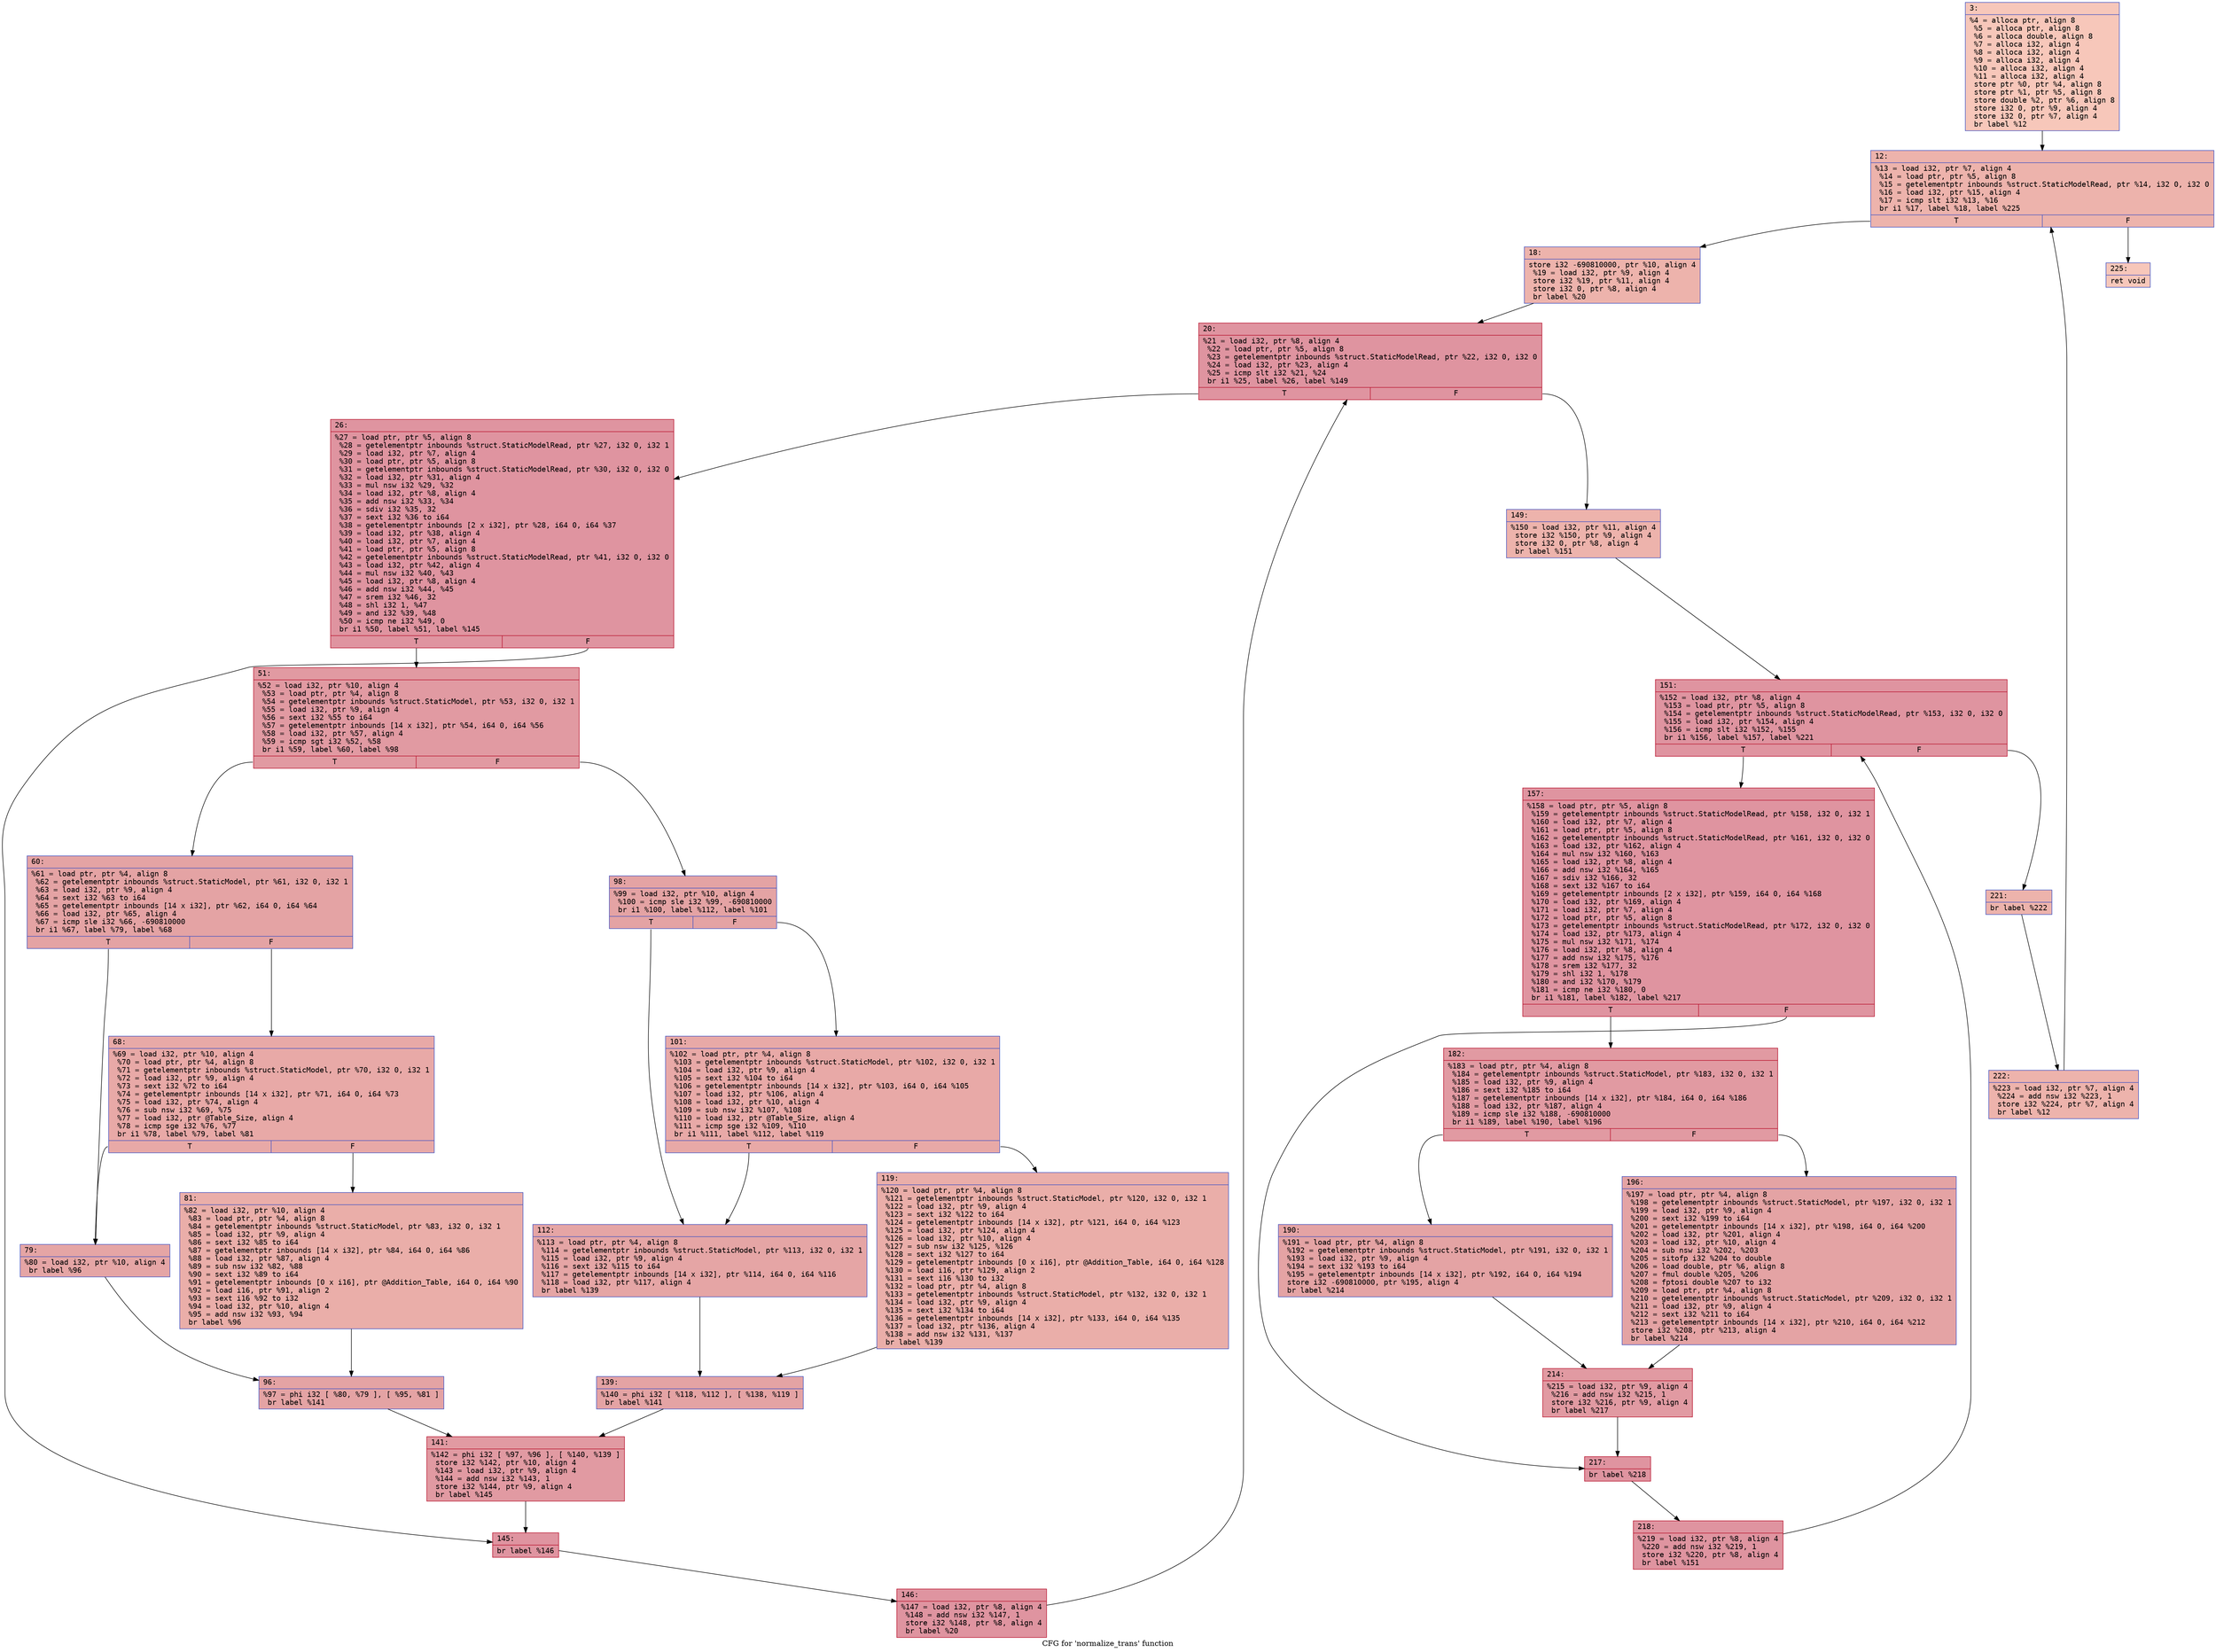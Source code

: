 digraph "CFG for 'normalize_trans' function" {
	label="CFG for 'normalize_trans' function";

	Node0x600000fe9f40 [shape=record,color="#3d50c3ff", style=filled, fillcolor="#ec7f6370" fontname="Courier",label="{3:\l|  %4 = alloca ptr, align 8\l  %5 = alloca ptr, align 8\l  %6 = alloca double, align 8\l  %7 = alloca i32, align 4\l  %8 = alloca i32, align 4\l  %9 = alloca i32, align 4\l  %10 = alloca i32, align 4\l  %11 = alloca i32, align 4\l  store ptr %0, ptr %4, align 8\l  store ptr %1, ptr %5, align 8\l  store double %2, ptr %6, align 8\l  store i32 0, ptr %9, align 4\l  store i32 0, ptr %7, align 4\l  br label %12\l}"];
	Node0x600000fe9f40 -> Node0x600000fe9fe0[tooltip="3 -> 12\nProbability 100.00%" ];
	Node0x600000fe9fe0 [shape=record,color="#3d50c3ff", style=filled, fillcolor="#d6524470" fontname="Courier",label="{12:\l|  %13 = load i32, ptr %7, align 4\l  %14 = load ptr, ptr %5, align 8\l  %15 = getelementptr inbounds %struct.StaticModelRead, ptr %14, i32 0, i32 0\l  %16 = load i32, ptr %15, align 4\l  %17 = icmp slt i32 %13, %16\l  br i1 %17, label %18, label %225\l|{<s0>T|<s1>F}}"];
	Node0x600000fe9fe0:s0 -> Node0x600000fea030[tooltip="12 -> 18\nProbability 96.88%" ];
	Node0x600000fe9fe0:s1 -> Node0x600000fea8f0[tooltip="12 -> 225\nProbability 3.12%" ];
	Node0x600000fea030 [shape=record,color="#3d50c3ff", style=filled, fillcolor="#d6524470" fontname="Courier",label="{18:\l|  store i32 -690810000, ptr %10, align 4\l  %19 = load i32, ptr %9, align 4\l  store i32 %19, ptr %11, align 4\l  store i32 0, ptr %8, align 4\l  br label %20\l}"];
	Node0x600000fea030 -> Node0x600000fea080[tooltip="18 -> 20\nProbability 100.00%" ];
	Node0x600000fea080 [shape=record,color="#b70d28ff", style=filled, fillcolor="#b70d2870" fontname="Courier",label="{20:\l|  %21 = load i32, ptr %8, align 4\l  %22 = load ptr, ptr %5, align 8\l  %23 = getelementptr inbounds %struct.StaticModelRead, ptr %22, i32 0, i32 0\l  %24 = load i32, ptr %23, align 4\l  %25 = icmp slt i32 %21, %24\l  br i1 %25, label %26, label %149\l|{<s0>T|<s1>F}}"];
	Node0x600000fea080:s0 -> Node0x600000fea0d0[tooltip="20 -> 26\nProbability 96.88%" ];
	Node0x600000fea080:s1 -> Node0x600000fea580[tooltip="20 -> 149\nProbability 3.12%" ];
	Node0x600000fea0d0 [shape=record,color="#b70d28ff", style=filled, fillcolor="#b70d2870" fontname="Courier",label="{26:\l|  %27 = load ptr, ptr %5, align 8\l  %28 = getelementptr inbounds %struct.StaticModelRead, ptr %27, i32 0, i32 1\l  %29 = load i32, ptr %7, align 4\l  %30 = load ptr, ptr %5, align 8\l  %31 = getelementptr inbounds %struct.StaticModelRead, ptr %30, i32 0, i32 0\l  %32 = load i32, ptr %31, align 4\l  %33 = mul nsw i32 %29, %32\l  %34 = load i32, ptr %8, align 4\l  %35 = add nsw i32 %33, %34\l  %36 = sdiv i32 %35, 32\l  %37 = sext i32 %36 to i64\l  %38 = getelementptr inbounds [2 x i32], ptr %28, i64 0, i64 %37\l  %39 = load i32, ptr %38, align 4\l  %40 = load i32, ptr %7, align 4\l  %41 = load ptr, ptr %5, align 8\l  %42 = getelementptr inbounds %struct.StaticModelRead, ptr %41, i32 0, i32 0\l  %43 = load i32, ptr %42, align 4\l  %44 = mul nsw i32 %40, %43\l  %45 = load i32, ptr %8, align 4\l  %46 = add nsw i32 %44, %45\l  %47 = srem i32 %46, 32\l  %48 = shl i32 1, %47\l  %49 = and i32 %39, %48\l  %50 = icmp ne i32 %49, 0\l  br i1 %50, label %51, label %145\l|{<s0>T|<s1>F}}"];
	Node0x600000fea0d0:s0 -> Node0x600000fea120[tooltip="26 -> 51\nProbability 62.50%" ];
	Node0x600000fea0d0:s1 -> Node0x600000fea4e0[tooltip="26 -> 145\nProbability 37.50%" ];
	Node0x600000fea120 [shape=record,color="#b70d28ff", style=filled, fillcolor="#bb1b2c70" fontname="Courier",label="{51:\l|  %52 = load i32, ptr %10, align 4\l  %53 = load ptr, ptr %4, align 8\l  %54 = getelementptr inbounds %struct.StaticModel, ptr %53, i32 0, i32 1\l  %55 = load i32, ptr %9, align 4\l  %56 = sext i32 %55 to i64\l  %57 = getelementptr inbounds [14 x i32], ptr %54, i64 0, i64 %56\l  %58 = load i32, ptr %57, align 4\l  %59 = icmp sgt i32 %52, %58\l  br i1 %59, label %60, label %98\l|{<s0>T|<s1>F}}"];
	Node0x600000fea120:s0 -> Node0x600000fea170[tooltip="51 -> 60\nProbability 50.00%" ];
	Node0x600000fea120:s1 -> Node0x600000fea300[tooltip="51 -> 98\nProbability 50.00%" ];
	Node0x600000fea170 [shape=record,color="#3d50c3ff", style=filled, fillcolor="#c32e3170" fontname="Courier",label="{60:\l|  %61 = load ptr, ptr %4, align 8\l  %62 = getelementptr inbounds %struct.StaticModel, ptr %61, i32 0, i32 1\l  %63 = load i32, ptr %9, align 4\l  %64 = sext i32 %63 to i64\l  %65 = getelementptr inbounds [14 x i32], ptr %62, i64 0, i64 %64\l  %66 = load i32, ptr %65, align 4\l  %67 = icmp sle i32 %66, -690810000\l  br i1 %67, label %79, label %68\l|{<s0>T|<s1>F}}"];
	Node0x600000fea170:s0 -> Node0x600000fea210[tooltip="60 -> 79\nProbability 50.00%" ];
	Node0x600000fea170:s1 -> Node0x600000fea1c0[tooltip="60 -> 68\nProbability 50.00%" ];
	Node0x600000fea1c0 [shape=record,color="#3d50c3ff", style=filled, fillcolor="#ca3b3770" fontname="Courier",label="{68:\l|  %69 = load i32, ptr %10, align 4\l  %70 = load ptr, ptr %4, align 8\l  %71 = getelementptr inbounds %struct.StaticModel, ptr %70, i32 0, i32 1\l  %72 = load i32, ptr %9, align 4\l  %73 = sext i32 %72 to i64\l  %74 = getelementptr inbounds [14 x i32], ptr %71, i64 0, i64 %73\l  %75 = load i32, ptr %74, align 4\l  %76 = sub nsw i32 %69, %75\l  %77 = load i32, ptr @Table_Size, align 4\l  %78 = icmp sge i32 %76, %77\l  br i1 %78, label %79, label %81\l|{<s0>T|<s1>F}}"];
	Node0x600000fea1c0:s0 -> Node0x600000fea210[tooltip="68 -> 79\nProbability 50.00%" ];
	Node0x600000fea1c0:s1 -> Node0x600000fea260[tooltip="68 -> 81\nProbability 50.00%" ];
	Node0x600000fea210 [shape=record,color="#3d50c3ff", style=filled, fillcolor="#c5333470" fontname="Courier",label="{79:\l|  %80 = load i32, ptr %10, align 4\l  br label %96\l}"];
	Node0x600000fea210 -> Node0x600000fea2b0[tooltip="79 -> 96\nProbability 100.00%" ];
	Node0x600000fea260 [shape=record,color="#3d50c3ff", style=filled, fillcolor="#d0473d70" fontname="Courier",label="{81:\l|  %82 = load i32, ptr %10, align 4\l  %83 = load ptr, ptr %4, align 8\l  %84 = getelementptr inbounds %struct.StaticModel, ptr %83, i32 0, i32 1\l  %85 = load i32, ptr %9, align 4\l  %86 = sext i32 %85 to i64\l  %87 = getelementptr inbounds [14 x i32], ptr %84, i64 0, i64 %86\l  %88 = load i32, ptr %87, align 4\l  %89 = sub nsw i32 %82, %88\l  %90 = sext i32 %89 to i64\l  %91 = getelementptr inbounds [0 x i16], ptr @Addition_Table, i64 0, i64 %90\l  %92 = load i16, ptr %91, align 2\l  %93 = sext i16 %92 to i32\l  %94 = load i32, ptr %10, align 4\l  %95 = add nsw i32 %93, %94\l  br label %96\l}"];
	Node0x600000fea260 -> Node0x600000fea2b0[tooltip="81 -> 96\nProbability 100.00%" ];
	Node0x600000fea2b0 [shape=record,color="#3d50c3ff", style=filled, fillcolor="#c32e3170" fontname="Courier",label="{96:\l|  %97 = phi i32 [ %80, %79 ], [ %95, %81 ]\l  br label %141\l}"];
	Node0x600000fea2b0 -> Node0x600000fea490[tooltip="96 -> 141\nProbability 100.00%" ];
	Node0x600000fea300 [shape=record,color="#3d50c3ff", style=filled, fillcolor="#c32e3170" fontname="Courier",label="{98:\l|  %99 = load i32, ptr %10, align 4\l  %100 = icmp sle i32 %99, -690810000\l  br i1 %100, label %112, label %101\l|{<s0>T|<s1>F}}"];
	Node0x600000fea300:s0 -> Node0x600000fea3a0[tooltip="98 -> 112\nProbability 50.00%" ];
	Node0x600000fea300:s1 -> Node0x600000fea350[tooltip="98 -> 101\nProbability 50.00%" ];
	Node0x600000fea350 [shape=record,color="#3d50c3ff", style=filled, fillcolor="#ca3b3770" fontname="Courier",label="{101:\l|  %102 = load ptr, ptr %4, align 8\l  %103 = getelementptr inbounds %struct.StaticModel, ptr %102, i32 0, i32 1\l  %104 = load i32, ptr %9, align 4\l  %105 = sext i32 %104 to i64\l  %106 = getelementptr inbounds [14 x i32], ptr %103, i64 0, i64 %105\l  %107 = load i32, ptr %106, align 4\l  %108 = load i32, ptr %10, align 4\l  %109 = sub nsw i32 %107, %108\l  %110 = load i32, ptr @Table_Size, align 4\l  %111 = icmp sge i32 %109, %110\l  br i1 %111, label %112, label %119\l|{<s0>T|<s1>F}}"];
	Node0x600000fea350:s0 -> Node0x600000fea3a0[tooltip="101 -> 112\nProbability 50.00%" ];
	Node0x600000fea350:s1 -> Node0x600000fea3f0[tooltip="101 -> 119\nProbability 50.00%" ];
	Node0x600000fea3a0 [shape=record,color="#3d50c3ff", style=filled, fillcolor="#c5333470" fontname="Courier",label="{112:\l|  %113 = load ptr, ptr %4, align 8\l  %114 = getelementptr inbounds %struct.StaticModel, ptr %113, i32 0, i32 1\l  %115 = load i32, ptr %9, align 4\l  %116 = sext i32 %115 to i64\l  %117 = getelementptr inbounds [14 x i32], ptr %114, i64 0, i64 %116\l  %118 = load i32, ptr %117, align 4\l  br label %139\l}"];
	Node0x600000fea3a0 -> Node0x600000fea440[tooltip="112 -> 139\nProbability 100.00%" ];
	Node0x600000fea3f0 [shape=record,color="#3d50c3ff", style=filled, fillcolor="#d0473d70" fontname="Courier",label="{119:\l|  %120 = load ptr, ptr %4, align 8\l  %121 = getelementptr inbounds %struct.StaticModel, ptr %120, i32 0, i32 1\l  %122 = load i32, ptr %9, align 4\l  %123 = sext i32 %122 to i64\l  %124 = getelementptr inbounds [14 x i32], ptr %121, i64 0, i64 %123\l  %125 = load i32, ptr %124, align 4\l  %126 = load i32, ptr %10, align 4\l  %127 = sub nsw i32 %125, %126\l  %128 = sext i32 %127 to i64\l  %129 = getelementptr inbounds [0 x i16], ptr @Addition_Table, i64 0, i64 %128\l  %130 = load i16, ptr %129, align 2\l  %131 = sext i16 %130 to i32\l  %132 = load ptr, ptr %4, align 8\l  %133 = getelementptr inbounds %struct.StaticModel, ptr %132, i32 0, i32 1\l  %134 = load i32, ptr %9, align 4\l  %135 = sext i32 %134 to i64\l  %136 = getelementptr inbounds [14 x i32], ptr %133, i64 0, i64 %135\l  %137 = load i32, ptr %136, align 4\l  %138 = add nsw i32 %131, %137\l  br label %139\l}"];
	Node0x600000fea3f0 -> Node0x600000fea440[tooltip="119 -> 139\nProbability 100.00%" ];
	Node0x600000fea440 [shape=record,color="#3d50c3ff", style=filled, fillcolor="#c32e3170" fontname="Courier",label="{139:\l|  %140 = phi i32 [ %118, %112 ], [ %138, %119 ]\l  br label %141\l}"];
	Node0x600000fea440 -> Node0x600000fea490[tooltip="139 -> 141\nProbability 100.00%" ];
	Node0x600000fea490 [shape=record,color="#b70d28ff", style=filled, fillcolor="#bb1b2c70" fontname="Courier",label="{141:\l|  %142 = phi i32 [ %97, %96 ], [ %140, %139 ]\l  store i32 %142, ptr %10, align 4\l  %143 = load i32, ptr %9, align 4\l  %144 = add nsw i32 %143, 1\l  store i32 %144, ptr %9, align 4\l  br label %145\l}"];
	Node0x600000fea490 -> Node0x600000fea4e0[tooltip="141 -> 145\nProbability 100.00%" ];
	Node0x600000fea4e0 [shape=record,color="#b70d28ff", style=filled, fillcolor="#b70d2870" fontname="Courier",label="{145:\l|  br label %146\l}"];
	Node0x600000fea4e0 -> Node0x600000fea530[tooltip="145 -> 146\nProbability 100.00%" ];
	Node0x600000fea530 [shape=record,color="#b70d28ff", style=filled, fillcolor="#b70d2870" fontname="Courier",label="{146:\l|  %147 = load i32, ptr %8, align 4\l  %148 = add nsw i32 %147, 1\l  store i32 %148, ptr %8, align 4\l  br label %20\l}"];
	Node0x600000fea530 -> Node0x600000fea080[tooltip="146 -> 20\nProbability 100.00%" ];
	Node0x600000fea580 [shape=record,color="#3d50c3ff", style=filled, fillcolor="#d6524470" fontname="Courier",label="{149:\l|  %150 = load i32, ptr %11, align 4\l  store i32 %150, ptr %9, align 4\l  store i32 0, ptr %8, align 4\l  br label %151\l}"];
	Node0x600000fea580 -> Node0x600000fea5d0[tooltip="149 -> 151\nProbability 100.00%" ];
	Node0x600000fea5d0 [shape=record,color="#b70d28ff", style=filled, fillcolor="#b70d2870" fontname="Courier",label="{151:\l|  %152 = load i32, ptr %8, align 4\l  %153 = load ptr, ptr %5, align 8\l  %154 = getelementptr inbounds %struct.StaticModelRead, ptr %153, i32 0, i32 0\l  %155 = load i32, ptr %154, align 4\l  %156 = icmp slt i32 %152, %155\l  br i1 %156, label %157, label %221\l|{<s0>T|<s1>F}}"];
	Node0x600000fea5d0:s0 -> Node0x600000fea620[tooltip="151 -> 157\nProbability 96.88%" ];
	Node0x600000fea5d0:s1 -> Node0x600000fea850[tooltip="151 -> 221\nProbability 3.12%" ];
	Node0x600000fea620 [shape=record,color="#b70d28ff", style=filled, fillcolor="#b70d2870" fontname="Courier",label="{157:\l|  %158 = load ptr, ptr %5, align 8\l  %159 = getelementptr inbounds %struct.StaticModelRead, ptr %158, i32 0, i32 1\l  %160 = load i32, ptr %7, align 4\l  %161 = load ptr, ptr %5, align 8\l  %162 = getelementptr inbounds %struct.StaticModelRead, ptr %161, i32 0, i32 0\l  %163 = load i32, ptr %162, align 4\l  %164 = mul nsw i32 %160, %163\l  %165 = load i32, ptr %8, align 4\l  %166 = add nsw i32 %164, %165\l  %167 = sdiv i32 %166, 32\l  %168 = sext i32 %167 to i64\l  %169 = getelementptr inbounds [2 x i32], ptr %159, i64 0, i64 %168\l  %170 = load i32, ptr %169, align 4\l  %171 = load i32, ptr %7, align 4\l  %172 = load ptr, ptr %5, align 8\l  %173 = getelementptr inbounds %struct.StaticModelRead, ptr %172, i32 0, i32 0\l  %174 = load i32, ptr %173, align 4\l  %175 = mul nsw i32 %171, %174\l  %176 = load i32, ptr %8, align 4\l  %177 = add nsw i32 %175, %176\l  %178 = srem i32 %177, 32\l  %179 = shl i32 1, %178\l  %180 = and i32 %170, %179\l  %181 = icmp ne i32 %180, 0\l  br i1 %181, label %182, label %217\l|{<s0>T|<s1>F}}"];
	Node0x600000fea620:s0 -> Node0x600000fea670[tooltip="157 -> 182\nProbability 62.50%" ];
	Node0x600000fea620:s1 -> Node0x600000fea7b0[tooltip="157 -> 217\nProbability 37.50%" ];
	Node0x600000fea670 [shape=record,color="#b70d28ff", style=filled, fillcolor="#bb1b2c70" fontname="Courier",label="{182:\l|  %183 = load ptr, ptr %4, align 8\l  %184 = getelementptr inbounds %struct.StaticModel, ptr %183, i32 0, i32 1\l  %185 = load i32, ptr %9, align 4\l  %186 = sext i32 %185 to i64\l  %187 = getelementptr inbounds [14 x i32], ptr %184, i64 0, i64 %186\l  %188 = load i32, ptr %187, align 4\l  %189 = icmp sle i32 %188, -690810000\l  br i1 %189, label %190, label %196\l|{<s0>T|<s1>F}}"];
	Node0x600000fea670:s0 -> Node0x600000fea6c0[tooltip="182 -> 190\nProbability 50.00%" ];
	Node0x600000fea670:s1 -> Node0x600000fea710[tooltip="182 -> 196\nProbability 50.00%" ];
	Node0x600000fea6c0 [shape=record,color="#3d50c3ff", style=filled, fillcolor="#c32e3170" fontname="Courier",label="{190:\l|  %191 = load ptr, ptr %4, align 8\l  %192 = getelementptr inbounds %struct.StaticModel, ptr %191, i32 0, i32 1\l  %193 = load i32, ptr %9, align 4\l  %194 = sext i32 %193 to i64\l  %195 = getelementptr inbounds [14 x i32], ptr %192, i64 0, i64 %194\l  store i32 -690810000, ptr %195, align 4\l  br label %214\l}"];
	Node0x600000fea6c0 -> Node0x600000fea760[tooltip="190 -> 214\nProbability 100.00%" ];
	Node0x600000fea710 [shape=record,color="#3d50c3ff", style=filled, fillcolor="#c32e3170" fontname="Courier",label="{196:\l|  %197 = load ptr, ptr %4, align 8\l  %198 = getelementptr inbounds %struct.StaticModel, ptr %197, i32 0, i32 1\l  %199 = load i32, ptr %9, align 4\l  %200 = sext i32 %199 to i64\l  %201 = getelementptr inbounds [14 x i32], ptr %198, i64 0, i64 %200\l  %202 = load i32, ptr %201, align 4\l  %203 = load i32, ptr %10, align 4\l  %204 = sub nsw i32 %202, %203\l  %205 = sitofp i32 %204 to double\l  %206 = load double, ptr %6, align 8\l  %207 = fmul double %205, %206\l  %208 = fptosi double %207 to i32\l  %209 = load ptr, ptr %4, align 8\l  %210 = getelementptr inbounds %struct.StaticModel, ptr %209, i32 0, i32 1\l  %211 = load i32, ptr %9, align 4\l  %212 = sext i32 %211 to i64\l  %213 = getelementptr inbounds [14 x i32], ptr %210, i64 0, i64 %212\l  store i32 %208, ptr %213, align 4\l  br label %214\l}"];
	Node0x600000fea710 -> Node0x600000fea760[tooltip="196 -> 214\nProbability 100.00%" ];
	Node0x600000fea760 [shape=record,color="#b70d28ff", style=filled, fillcolor="#bb1b2c70" fontname="Courier",label="{214:\l|  %215 = load i32, ptr %9, align 4\l  %216 = add nsw i32 %215, 1\l  store i32 %216, ptr %9, align 4\l  br label %217\l}"];
	Node0x600000fea760 -> Node0x600000fea7b0[tooltip="214 -> 217\nProbability 100.00%" ];
	Node0x600000fea7b0 [shape=record,color="#b70d28ff", style=filled, fillcolor="#b70d2870" fontname="Courier",label="{217:\l|  br label %218\l}"];
	Node0x600000fea7b0 -> Node0x600000fea800[tooltip="217 -> 218\nProbability 100.00%" ];
	Node0x600000fea800 [shape=record,color="#b70d28ff", style=filled, fillcolor="#b70d2870" fontname="Courier",label="{218:\l|  %219 = load i32, ptr %8, align 4\l  %220 = add nsw i32 %219, 1\l  store i32 %220, ptr %8, align 4\l  br label %151\l}"];
	Node0x600000fea800 -> Node0x600000fea5d0[tooltip="218 -> 151\nProbability 100.00%" ];
	Node0x600000fea850 [shape=record,color="#3d50c3ff", style=filled, fillcolor="#d6524470" fontname="Courier",label="{221:\l|  br label %222\l}"];
	Node0x600000fea850 -> Node0x600000fea8a0[tooltip="221 -> 222\nProbability 100.00%" ];
	Node0x600000fea8a0 [shape=record,color="#3d50c3ff", style=filled, fillcolor="#d6524470" fontname="Courier",label="{222:\l|  %223 = load i32, ptr %7, align 4\l  %224 = add nsw i32 %223, 1\l  store i32 %224, ptr %7, align 4\l  br label %12\l}"];
	Node0x600000fea8a0 -> Node0x600000fe9fe0[tooltip="222 -> 12\nProbability 100.00%" ];
	Node0x600000fea8f0 [shape=record,color="#3d50c3ff", style=filled, fillcolor="#ec7f6370" fontname="Courier",label="{225:\l|  ret void\l}"];
}
